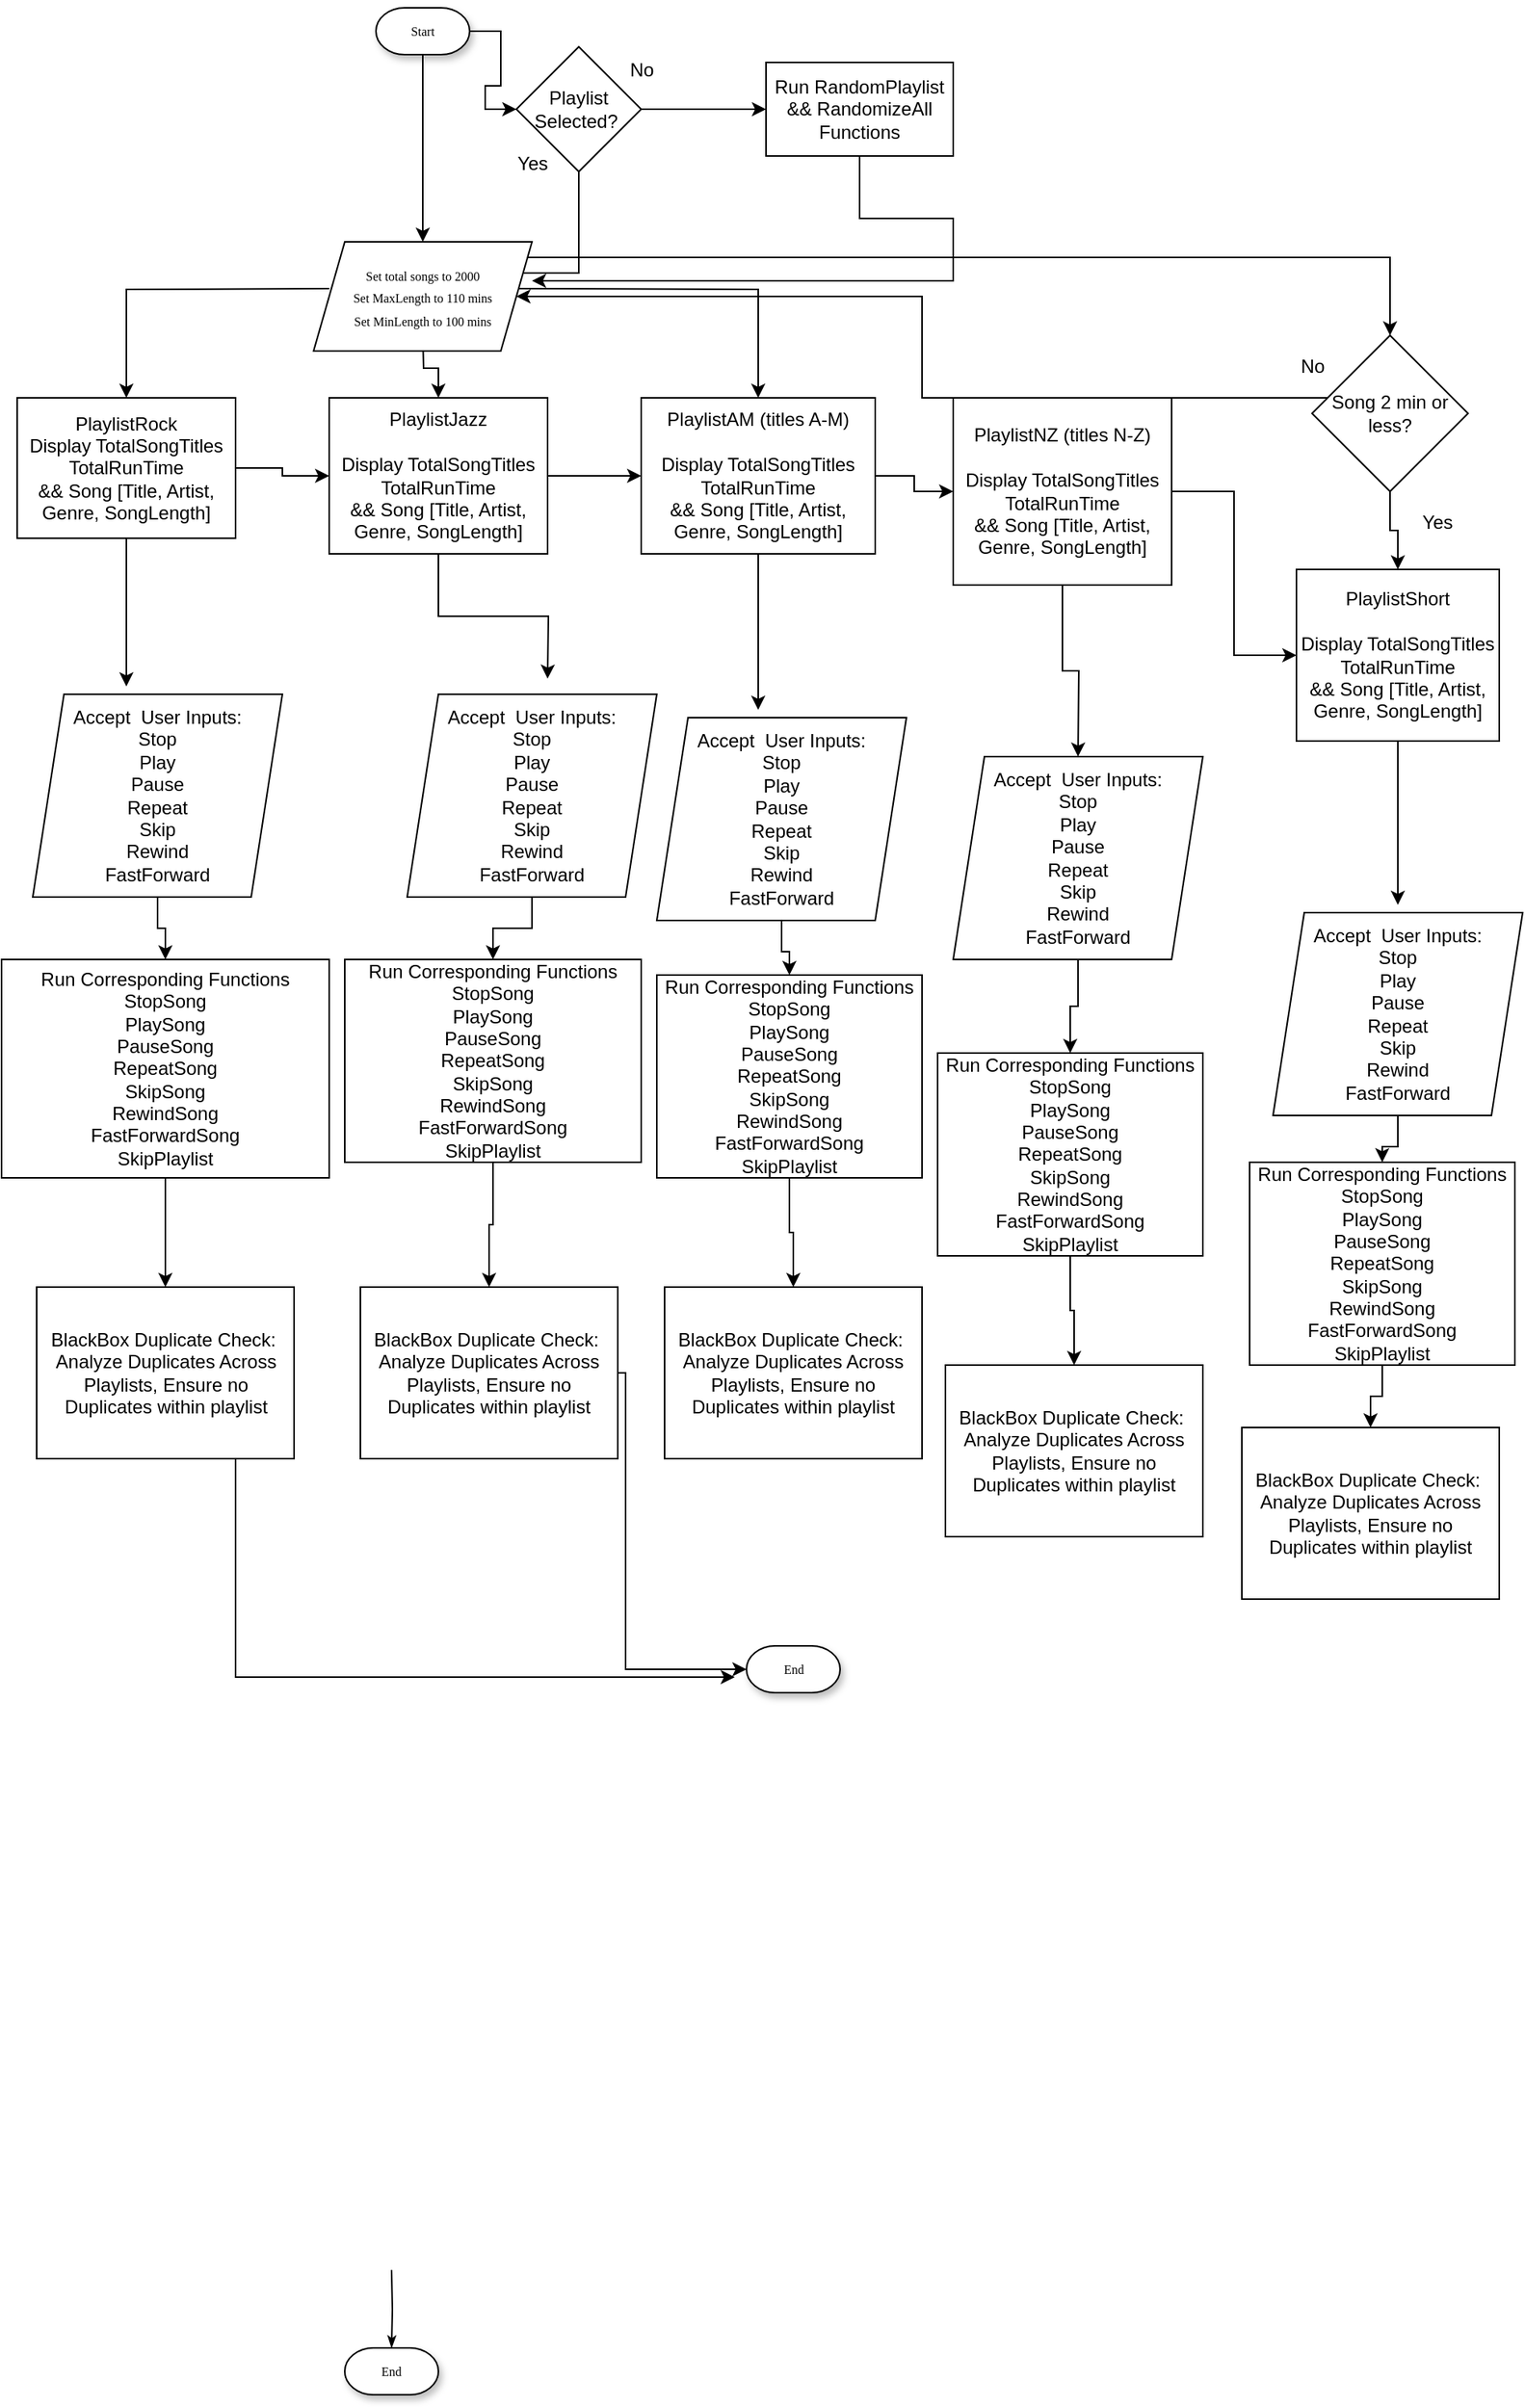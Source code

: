<mxfile version="17.4.4" type="github">
  <diagram name="Page-1" id="edf60f1a-56cd-e834-aa8a-f176f3a09ee4">
    <mxGraphModel dx="946" dy="1391" grid="1" gridSize="10" guides="1" tooltips="1" connect="1" arrows="1" fold="1" page="1" pageScale="1" pageWidth="1100" pageHeight="850" background="none" math="0" shadow="0">
      <root>
        <mxCell id="0" />
        <mxCell id="1" parent="0" />
        <mxCell id="60e70716793133e9-57" style="edgeStyle=orthogonalEdgeStyle;rounded=0;html=1;labelBackgroundColor=none;startSize=5;endArrow=classicThin;endFill=1;endSize=5;jettySize=auto;orthogonalLoop=1;strokeWidth=1;fontFamily=Verdana;fontSize=8" parent="1" target="60e70716793133e9-30" edge="1">
          <mxGeometry relative="1" as="geometry">
            <mxPoint x="340" y="1320" as="sourcePoint" />
          </mxGeometry>
        </mxCell>
        <mxCell id="60e70716793133e9-30" value="End" style="strokeWidth=1;html=1;shape=mxgraph.flowchart.terminator;whiteSpace=wrap;rounded=0;shadow=1;labelBackgroundColor=none;fontFamily=Verdana;fontSize=8;align=center;" parent="1" vertex="1">
          <mxGeometry x="310" y="1370" width="60" height="30" as="geometry" />
        </mxCell>
        <mxCell id="Ws-c2ICvYeb6l43eeokj-5" value="" style="edgeStyle=orthogonalEdgeStyle;rounded=0;orthogonalLoop=1;jettySize=auto;html=1;" edge="1" parent="1" source="Ws-c2ICvYeb6l43eeokj-2">
          <mxGeometry relative="1" as="geometry">
            <mxPoint x="360" y="20" as="targetPoint" />
          </mxGeometry>
        </mxCell>
        <mxCell id="Ws-c2ICvYeb6l43eeokj-25" value="" style="edgeStyle=orthogonalEdgeStyle;rounded=0;orthogonalLoop=1;jettySize=auto;html=1;" edge="1" parent="1" source="Ws-c2ICvYeb6l43eeokj-2" target="Ws-c2ICvYeb6l43eeokj-24">
          <mxGeometry relative="1" as="geometry" />
        </mxCell>
        <mxCell id="Ws-c2ICvYeb6l43eeokj-2" value="Start" style="strokeWidth=1;html=1;shape=mxgraph.flowchart.terminator;whiteSpace=wrap;rounded=0;shadow=1;labelBackgroundColor=none;fontFamily=Verdana;fontSize=8;align=center;" vertex="1" parent="1">
          <mxGeometry x="330" y="-130" width="60" height="30" as="geometry" />
        </mxCell>
        <mxCell id="Ws-c2ICvYeb6l43eeokj-17" value="" style="edgeStyle=orthogonalEdgeStyle;rounded=0;orthogonalLoop=1;jettySize=auto;html=1;" edge="1" parent="1" target="Ws-c2ICvYeb6l43eeokj-9">
          <mxGeometry relative="1" as="geometry">
            <mxPoint x="360" y="80" as="sourcePoint" />
          </mxGeometry>
        </mxCell>
        <mxCell id="Ws-c2ICvYeb6l43eeokj-19" value="" style="edgeStyle=orthogonalEdgeStyle;rounded=0;orthogonalLoop=1;jettySize=auto;html=1;entryX=0.5;entryY=0;entryDx=0;entryDy=0;" edge="1" parent="1" target="Ws-c2ICvYeb6l43eeokj-8">
          <mxGeometry relative="1" as="geometry">
            <mxPoint x="300" y="50" as="sourcePoint" />
            <mxPoint x="200" y="50" as="targetPoint" />
          </mxGeometry>
        </mxCell>
        <mxCell id="Ws-c2ICvYeb6l43eeokj-21" value="" style="edgeStyle=orthogonalEdgeStyle;rounded=0;orthogonalLoop=1;jettySize=auto;html=1;entryX=0.5;entryY=0;entryDx=0;entryDy=0;" edge="1" parent="1" target="Ws-c2ICvYeb6l43eeokj-11">
          <mxGeometry relative="1" as="geometry">
            <mxPoint x="420" y="50" as="sourcePoint" />
            <mxPoint x="520" y="50" as="targetPoint" />
          </mxGeometry>
        </mxCell>
        <mxCell id="Ws-c2ICvYeb6l43eeokj-10" value="" style="edgeStyle=orthogonalEdgeStyle;rounded=0;orthogonalLoop=1;jettySize=auto;html=1;" edge="1" parent="1" source="Ws-c2ICvYeb6l43eeokj-8" target="Ws-c2ICvYeb6l43eeokj-9">
          <mxGeometry relative="1" as="geometry" />
        </mxCell>
        <mxCell id="Ws-c2ICvYeb6l43eeokj-62" value="" style="edgeStyle=orthogonalEdgeStyle;rounded=0;orthogonalLoop=1;jettySize=auto;html=1;" edge="1" parent="1" source="Ws-c2ICvYeb6l43eeokj-8">
          <mxGeometry relative="1" as="geometry">
            <mxPoint x="170" y="305" as="targetPoint" />
          </mxGeometry>
        </mxCell>
        <mxCell id="Ws-c2ICvYeb6l43eeokj-8" value="PlaylistRock&lt;br&gt;Display TotalSongTitles&lt;br&gt;TotalRunTime&lt;br&gt;&amp;amp;&amp;amp; Song [Title, Artist, Genre, SongLength]" style="rounded=0;whiteSpace=wrap;html=1;" vertex="1" parent="1">
          <mxGeometry x="100" y="120" width="140" height="90" as="geometry" />
        </mxCell>
        <mxCell id="Ws-c2ICvYeb6l43eeokj-12" value="" style="edgeStyle=orthogonalEdgeStyle;rounded=0;orthogonalLoop=1;jettySize=auto;html=1;" edge="1" parent="1" source="Ws-c2ICvYeb6l43eeokj-9" target="Ws-c2ICvYeb6l43eeokj-11">
          <mxGeometry relative="1" as="geometry" />
        </mxCell>
        <mxCell id="Ws-c2ICvYeb6l43eeokj-53" value="" style="edgeStyle=orthogonalEdgeStyle;rounded=0;orthogonalLoop=1;jettySize=auto;html=1;" edge="1" parent="1" source="Ws-c2ICvYeb6l43eeokj-9">
          <mxGeometry relative="1" as="geometry">
            <mxPoint x="440" y="300" as="targetPoint" />
          </mxGeometry>
        </mxCell>
        <mxCell id="Ws-c2ICvYeb6l43eeokj-9" value="PlaylistJazz&lt;br&gt;&lt;br&gt;Display TotalSongTitles&lt;br&gt;TotalRunTime&lt;br&gt;&amp;amp;&amp;amp; Song [Title, Artist, Genre, SongLength]" style="rounded=0;whiteSpace=wrap;html=1;" vertex="1" parent="1">
          <mxGeometry x="300" y="120" width="140" height="100" as="geometry" />
        </mxCell>
        <mxCell id="Ws-c2ICvYeb6l43eeokj-14" value="" style="edgeStyle=orthogonalEdgeStyle;rounded=0;orthogonalLoop=1;jettySize=auto;html=1;" edge="1" parent="1" source="Ws-c2ICvYeb6l43eeokj-11" target="Ws-c2ICvYeb6l43eeokj-13">
          <mxGeometry relative="1" as="geometry" />
        </mxCell>
        <mxCell id="Ws-c2ICvYeb6l43eeokj-59" value="" style="edgeStyle=orthogonalEdgeStyle;rounded=0;orthogonalLoop=1;jettySize=auto;html=1;" edge="1" parent="1" source="Ws-c2ICvYeb6l43eeokj-11">
          <mxGeometry relative="1" as="geometry">
            <mxPoint x="575" y="320" as="targetPoint" />
          </mxGeometry>
        </mxCell>
        <mxCell id="Ws-c2ICvYeb6l43eeokj-11" value="PlaylistAM (titles A-M)&lt;br&gt;&lt;br&gt;Display TotalSongTitles&lt;br&gt;TotalRunTime&lt;br&gt;&amp;amp;&amp;amp; Song [Title, Artist, Genre, SongLength]" style="rounded=0;whiteSpace=wrap;html=1;" vertex="1" parent="1">
          <mxGeometry x="500" y="120" width="150" height="100" as="geometry" />
        </mxCell>
        <mxCell id="Ws-c2ICvYeb6l43eeokj-16" value="" style="edgeStyle=orthogonalEdgeStyle;rounded=0;orthogonalLoop=1;jettySize=auto;html=1;" edge="1" parent="1" source="Ws-c2ICvYeb6l43eeokj-13" target="Ws-c2ICvYeb6l43eeokj-15">
          <mxGeometry relative="1" as="geometry" />
        </mxCell>
        <mxCell id="Ws-c2ICvYeb6l43eeokj-65" value="" style="edgeStyle=orthogonalEdgeStyle;rounded=0;orthogonalLoop=1;jettySize=auto;html=1;" edge="1" parent="1" source="Ws-c2ICvYeb6l43eeokj-13">
          <mxGeometry relative="1" as="geometry">
            <mxPoint x="780" y="350" as="targetPoint" />
          </mxGeometry>
        </mxCell>
        <mxCell id="Ws-c2ICvYeb6l43eeokj-13" value="PlaylistNZ (titles N-Z)&lt;br&gt;&lt;br&gt;Display TotalSongTitles&lt;br&gt;TotalRunTime&lt;br&gt;&amp;amp;&amp;amp; Song [Title, Artist, Genre, SongLength]" style="rounded=0;whiteSpace=wrap;html=1;" vertex="1" parent="1">
          <mxGeometry x="700" y="120" width="140" height="120" as="geometry" />
        </mxCell>
        <mxCell id="Ws-c2ICvYeb6l43eeokj-67" value="" style="edgeStyle=orthogonalEdgeStyle;rounded=0;orthogonalLoop=1;jettySize=auto;html=1;" edge="1" parent="1" source="Ws-c2ICvYeb6l43eeokj-15">
          <mxGeometry relative="1" as="geometry">
            <mxPoint x="985" y="445" as="targetPoint" />
          </mxGeometry>
        </mxCell>
        <mxCell id="Ws-c2ICvYeb6l43eeokj-15" value="PlaylistShort&lt;br&gt;&lt;br&gt;Display TotalSongTitles&lt;br&gt;TotalRunTime&lt;br&gt;&amp;amp;&amp;amp; Song [Title, Artist, Genre, SongLength]" style="rounded=0;whiteSpace=wrap;html=1;" vertex="1" parent="1">
          <mxGeometry x="920" y="230" width="130" height="110" as="geometry" />
        </mxCell>
        <mxCell id="Ws-c2ICvYeb6l43eeokj-33" value="" style="edgeStyle=orthogonalEdgeStyle;rounded=0;orthogonalLoop=1;jettySize=auto;html=1;entryX=1;entryY=0;entryDx=0;entryDy=0;" edge="1" parent="1" source="Ws-c2ICvYeb6l43eeokj-24">
          <mxGeometry relative="1" as="geometry">
            <mxPoint x="420" y="20" as="targetPoint" />
            <Array as="points">
              <mxPoint x="460" y="40" />
              <mxPoint x="420" y="40" />
            </Array>
          </mxGeometry>
        </mxCell>
        <mxCell id="Ws-c2ICvYeb6l43eeokj-36" value="" style="edgeStyle=orthogonalEdgeStyle;rounded=0;orthogonalLoop=1;jettySize=auto;html=1;" edge="1" parent="1" source="Ws-c2ICvYeb6l43eeokj-24">
          <mxGeometry relative="1" as="geometry">
            <mxPoint x="580" y="-65" as="targetPoint" />
          </mxGeometry>
        </mxCell>
        <mxCell id="Ws-c2ICvYeb6l43eeokj-24" value="Playlist Selected?&amp;nbsp;" style="rhombus;whiteSpace=wrap;html=1;" vertex="1" parent="1">
          <mxGeometry x="420" y="-105" width="80" height="80" as="geometry" />
        </mxCell>
        <mxCell id="Ws-c2ICvYeb6l43eeokj-26" value="No" style="text;html=1;align=center;verticalAlign=middle;resizable=0;points=[];autosize=1;strokeColor=none;fillColor=none;" vertex="1" parent="1">
          <mxGeometry x="485" y="-100" width="30" height="20" as="geometry" />
        </mxCell>
        <mxCell id="Ws-c2ICvYeb6l43eeokj-27" value="Yes" style="text;html=1;align=center;verticalAlign=middle;resizable=0;points=[];autosize=1;strokeColor=none;fillColor=none;" vertex="1" parent="1">
          <mxGeometry x="410" y="-40" width="40" height="20" as="geometry" />
        </mxCell>
        <mxCell id="Ws-c2ICvYeb6l43eeokj-41" value="" style="edgeStyle=orthogonalEdgeStyle;rounded=0;orthogonalLoop=1;jettySize=auto;html=1;" edge="1" parent="1" source="Ws-c2ICvYeb6l43eeokj-34">
          <mxGeometry relative="1" as="geometry">
            <mxPoint x="980" y="80" as="targetPoint" />
            <Array as="points">
              <mxPoint x="980" y="30" />
            </Array>
          </mxGeometry>
        </mxCell>
        <mxCell id="Ws-c2ICvYeb6l43eeokj-34" value="&lt;span style=&quot;font-family: &amp;#34;verdana&amp;#34; ; font-size: 8px&quot;&gt;Set total songs to 2000&lt;/span&gt;&lt;br style=&quot;font-family: &amp;#34;verdana&amp;#34; ; font-size: 8px&quot;&gt;&lt;span style=&quot;font-family: &amp;#34;verdana&amp;#34; ; font-size: 8px&quot;&gt;Set MaxLength to 110 mins&lt;/span&gt;&lt;br style=&quot;font-family: &amp;#34;verdana&amp;#34; ; font-size: 8px&quot;&gt;&lt;span style=&quot;font-family: &amp;#34;verdana&amp;#34; ; font-size: 8px&quot;&gt;Set MinLength to 100 mins&lt;/span&gt;" style="shape=parallelogram;perimeter=parallelogramPerimeter;whiteSpace=wrap;html=1;fixedSize=1;" vertex="1" parent="1">
          <mxGeometry x="290" y="20" width="140" height="70" as="geometry" />
        </mxCell>
        <mxCell id="Ws-c2ICvYeb6l43eeokj-39" value="" style="edgeStyle=orthogonalEdgeStyle;rounded=0;orthogonalLoop=1;jettySize=auto;html=1;" edge="1" parent="1" source="Ws-c2ICvYeb6l43eeokj-37">
          <mxGeometry relative="1" as="geometry">
            <mxPoint x="430" y="45" as="targetPoint" />
            <Array as="points">
              <mxPoint x="640" y="5" />
              <mxPoint x="700" y="5" />
              <mxPoint x="700" y="45" />
            </Array>
          </mxGeometry>
        </mxCell>
        <mxCell id="Ws-c2ICvYeb6l43eeokj-37" value="Run RandomPlaylist&lt;br&gt;&amp;amp;&amp;amp; RandomizeAll&lt;br&gt;Functions" style="rounded=0;whiteSpace=wrap;html=1;" vertex="1" parent="1">
          <mxGeometry x="580" y="-95" width="120" height="60" as="geometry" />
        </mxCell>
        <mxCell id="Ws-c2ICvYeb6l43eeokj-44" value="" style="edgeStyle=orthogonalEdgeStyle;rounded=0;orthogonalLoop=1;jettySize=auto;html=1;" edge="1" parent="1" source="Ws-c2ICvYeb6l43eeokj-42" target="Ws-c2ICvYeb6l43eeokj-15">
          <mxGeometry relative="1" as="geometry" />
        </mxCell>
        <mxCell id="Ws-c2ICvYeb6l43eeokj-49" value="" style="edgeStyle=orthogonalEdgeStyle;rounded=0;orthogonalLoop=1;jettySize=auto;html=1;" edge="1" parent="1" source="Ws-c2ICvYeb6l43eeokj-42" target="Ws-c2ICvYeb6l43eeokj-34">
          <mxGeometry relative="1" as="geometry">
            <mxPoint x="660" y="80" as="targetPoint" />
            <Array as="points">
              <mxPoint x="680" y="120" />
              <mxPoint x="680" y="55" />
            </Array>
          </mxGeometry>
        </mxCell>
        <mxCell id="Ws-c2ICvYeb6l43eeokj-42" value="Song 2 min or less?" style="rhombus;whiteSpace=wrap;html=1;" vertex="1" parent="1">
          <mxGeometry x="930" y="80" width="100" height="100" as="geometry" />
        </mxCell>
        <mxCell id="Ws-c2ICvYeb6l43eeokj-43" value="Yes" style="text;html=1;align=center;verticalAlign=middle;resizable=0;points=[];autosize=1;strokeColor=none;fillColor=none;" vertex="1" parent="1">
          <mxGeometry x="990" y="190" width="40" height="20" as="geometry" />
        </mxCell>
        <mxCell id="Ws-c2ICvYeb6l43eeokj-45" value="No" style="text;html=1;align=center;verticalAlign=middle;resizable=0;points=[];autosize=1;strokeColor=none;fillColor=none;" vertex="1" parent="1">
          <mxGeometry x="915" y="90" width="30" height="20" as="geometry" />
        </mxCell>
        <mxCell id="Ws-c2ICvYeb6l43eeokj-83" value="" style="edgeStyle=orthogonalEdgeStyle;rounded=0;orthogonalLoop=1;jettySize=auto;html=1;" edge="1" parent="1" source="Ws-c2ICvYeb6l43eeokj-63" target="Ws-c2ICvYeb6l43eeokj-74">
          <mxGeometry relative="1" as="geometry" />
        </mxCell>
        <mxCell id="Ws-c2ICvYeb6l43eeokj-63" value="Accept &amp;nbsp;User Inputs:&lt;br&gt;Stop&lt;br&gt;Play&lt;br&gt;Pause&lt;br&gt;Repeat&lt;br&gt;Skip&lt;br&gt;Rewind&lt;br&gt;FastForward" style="shape=parallelogram;perimeter=parallelogramPerimeter;whiteSpace=wrap;html=1;fixedSize=1;" vertex="1" parent="1">
          <mxGeometry x="110" y="310" width="160" height="130" as="geometry" />
        </mxCell>
        <mxCell id="Ws-c2ICvYeb6l43eeokj-82" value="" style="edgeStyle=orthogonalEdgeStyle;rounded=0;orthogonalLoop=1;jettySize=auto;html=1;" edge="1" parent="1" source="Ws-c2ICvYeb6l43eeokj-70" target="Ws-c2ICvYeb6l43eeokj-75">
          <mxGeometry relative="1" as="geometry" />
        </mxCell>
        <mxCell id="Ws-c2ICvYeb6l43eeokj-70" value="Accept &amp;nbsp;User Inputs:&lt;br&gt;Stop&lt;br&gt;Play&lt;br&gt;Pause&lt;br&gt;Repeat&lt;br&gt;Skip&lt;br&gt;Rewind&lt;br&gt;FastForward" style="shape=parallelogram;perimeter=parallelogramPerimeter;whiteSpace=wrap;html=1;fixedSize=1;" vertex="1" parent="1">
          <mxGeometry x="350" y="310" width="160" height="130" as="geometry" />
        </mxCell>
        <mxCell id="Ws-c2ICvYeb6l43eeokj-81" value="" style="edgeStyle=orthogonalEdgeStyle;rounded=0;orthogonalLoop=1;jettySize=auto;html=1;" edge="1" parent="1" source="Ws-c2ICvYeb6l43eeokj-71" target="Ws-c2ICvYeb6l43eeokj-76">
          <mxGeometry relative="1" as="geometry" />
        </mxCell>
        <mxCell id="Ws-c2ICvYeb6l43eeokj-71" value="Accept &amp;nbsp;User Inputs:&lt;br&gt;Stop&lt;br&gt;Play&lt;br&gt;Pause&lt;br&gt;Repeat&lt;br&gt;Skip&lt;br&gt;Rewind&lt;br&gt;FastForward" style="shape=parallelogram;perimeter=parallelogramPerimeter;whiteSpace=wrap;html=1;fixedSize=1;" vertex="1" parent="1">
          <mxGeometry x="510" y="325" width="160" height="130" as="geometry" />
        </mxCell>
        <mxCell id="Ws-c2ICvYeb6l43eeokj-80" value="" style="edgeStyle=orthogonalEdgeStyle;rounded=0;orthogonalLoop=1;jettySize=auto;html=1;" edge="1" parent="1" source="Ws-c2ICvYeb6l43eeokj-72" target="Ws-c2ICvYeb6l43eeokj-77">
          <mxGeometry relative="1" as="geometry" />
        </mxCell>
        <mxCell id="Ws-c2ICvYeb6l43eeokj-72" value="Accept &amp;nbsp;User Inputs:&lt;br&gt;Stop&lt;br&gt;Play&lt;br&gt;Pause&lt;br&gt;Repeat&lt;br&gt;Skip&lt;br&gt;Rewind&lt;br&gt;FastForward" style="shape=parallelogram;perimeter=parallelogramPerimeter;whiteSpace=wrap;html=1;fixedSize=1;" vertex="1" parent="1">
          <mxGeometry x="700" y="350" width="160" height="130" as="geometry" />
        </mxCell>
        <mxCell id="Ws-c2ICvYeb6l43eeokj-79" value="" style="edgeStyle=orthogonalEdgeStyle;rounded=0;orthogonalLoop=1;jettySize=auto;html=1;" edge="1" parent="1" source="Ws-c2ICvYeb6l43eeokj-73" target="Ws-c2ICvYeb6l43eeokj-78">
          <mxGeometry relative="1" as="geometry" />
        </mxCell>
        <mxCell id="Ws-c2ICvYeb6l43eeokj-73" value="Accept &amp;nbsp;User Inputs:&lt;br&gt;Stop&lt;br&gt;Play&lt;br&gt;Pause&lt;br&gt;Repeat&lt;br&gt;Skip&lt;br&gt;Rewind&lt;br&gt;FastForward" style="shape=parallelogram;perimeter=parallelogramPerimeter;whiteSpace=wrap;html=1;fixedSize=1;" vertex="1" parent="1">
          <mxGeometry x="905" y="450" width="160" height="130" as="geometry" />
        </mxCell>
        <mxCell id="Ws-c2ICvYeb6l43eeokj-89" value="" style="edgeStyle=orthogonalEdgeStyle;rounded=0;orthogonalLoop=1;jettySize=auto;html=1;" edge="1" parent="1" source="Ws-c2ICvYeb6l43eeokj-74" target="Ws-c2ICvYeb6l43eeokj-84">
          <mxGeometry relative="1" as="geometry" />
        </mxCell>
        <mxCell id="Ws-c2ICvYeb6l43eeokj-74" value="Run Corresponding Functions&lt;br&gt;StopSong&lt;br&gt;PlaySong&lt;br&gt;PauseSong&lt;br&gt;RepeatSong&lt;br&gt;SkipSong&lt;br&gt;RewindSong&lt;br&gt;FastForwardSong&lt;br&gt;SkipPlaylist" style="rounded=0;whiteSpace=wrap;html=1;" vertex="1" parent="1">
          <mxGeometry x="90" y="480" width="210" height="140" as="geometry" />
        </mxCell>
        <mxCell id="Ws-c2ICvYeb6l43eeokj-90" value="" style="edgeStyle=orthogonalEdgeStyle;rounded=0;orthogonalLoop=1;jettySize=auto;html=1;" edge="1" parent="1" source="Ws-c2ICvYeb6l43eeokj-75" target="Ws-c2ICvYeb6l43eeokj-85">
          <mxGeometry relative="1" as="geometry" />
        </mxCell>
        <mxCell id="Ws-c2ICvYeb6l43eeokj-75" value="Run Corresponding Functions&lt;br&gt;StopSong&lt;br&gt;PlaySong&lt;br&gt;PauseSong&lt;br&gt;RepeatSong&lt;br&gt;SkipSong&lt;br&gt;RewindSong&lt;br&gt;FastForwardSong&lt;br&gt;SkipPlaylist" style="rounded=0;whiteSpace=wrap;html=1;" vertex="1" parent="1">
          <mxGeometry x="310" y="480" width="190" height="130" as="geometry" />
        </mxCell>
        <mxCell id="Ws-c2ICvYeb6l43eeokj-91" value="" style="edgeStyle=orthogonalEdgeStyle;rounded=0;orthogonalLoop=1;jettySize=auto;html=1;" edge="1" parent="1" source="Ws-c2ICvYeb6l43eeokj-76" target="Ws-c2ICvYeb6l43eeokj-86">
          <mxGeometry relative="1" as="geometry" />
        </mxCell>
        <mxCell id="Ws-c2ICvYeb6l43eeokj-76" value="Run Corresponding Functions&lt;br&gt;StopSong&lt;br&gt;PlaySong&lt;br&gt;PauseSong&lt;br&gt;RepeatSong&lt;br&gt;SkipSong&lt;br&gt;RewindSong&lt;br&gt;FastForwardSong&lt;br&gt;SkipPlaylist" style="rounded=0;whiteSpace=wrap;html=1;" vertex="1" parent="1">
          <mxGeometry x="510" y="490" width="170" height="130" as="geometry" />
        </mxCell>
        <mxCell id="Ws-c2ICvYeb6l43eeokj-92" value="" style="edgeStyle=orthogonalEdgeStyle;rounded=0;orthogonalLoop=1;jettySize=auto;html=1;" edge="1" parent="1" source="Ws-c2ICvYeb6l43eeokj-77" target="Ws-c2ICvYeb6l43eeokj-87">
          <mxGeometry relative="1" as="geometry" />
        </mxCell>
        <mxCell id="Ws-c2ICvYeb6l43eeokj-77" value="Run Corresponding Functions&lt;br&gt;StopSong&lt;br&gt;PlaySong&lt;br&gt;PauseSong&lt;br&gt;RepeatSong&lt;br&gt;SkipSong&lt;br&gt;RewindSong&lt;br&gt;FastForwardSong&lt;br&gt;SkipPlaylist" style="rounded=0;whiteSpace=wrap;html=1;" vertex="1" parent="1">
          <mxGeometry x="690" y="540" width="170" height="130" as="geometry" />
        </mxCell>
        <mxCell id="Ws-c2ICvYeb6l43eeokj-93" value="" style="edgeStyle=orthogonalEdgeStyle;rounded=0;orthogonalLoop=1;jettySize=auto;html=1;" edge="1" parent="1" source="Ws-c2ICvYeb6l43eeokj-78" target="Ws-c2ICvYeb6l43eeokj-88">
          <mxGeometry relative="1" as="geometry" />
        </mxCell>
        <mxCell id="Ws-c2ICvYeb6l43eeokj-78" value="Run Corresponding Functions&lt;br&gt;StopSong&lt;br&gt;PlaySong&lt;br&gt;PauseSong&lt;br&gt;RepeatSong&lt;br&gt;SkipSong&lt;br&gt;RewindSong&lt;br&gt;FastForwardSong&lt;br&gt;SkipPlaylist" style="rounded=0;whiteSpace=wrap;html=1;" vertex="1" parent="1">
          <mxGeometry x="890" y="610" width="170" height="130" as="geometry" />
        </mxCell>
        <mxCell id="Ws-c2ICvYeb6l43eeokj-96" value="" style="edgeStyle=orthogonalEdgeStyle;rounded=0;orthogonalLoop=1;jettySize=auto;html=1;" edge="1" parent="1" source="Ws-c2ICvYeb6l43eeokj-84">
          <mxGeometry relative="1" as="geometry">
            <mxPoint x="560" y="940" as="targetPoint" />
            <Array as="points">
              <mxPoint x="240" y="940" />
            </Array>
          </mxGeometry>
        </mxCell>
        <mxCell id="Ws-c2ICvYeb6l43eeokj-84" value="BlackBox Duplicate Check:&amp;nbsp;&lt;br&gt;Analyze Duplicates Across Playlists, Ensure no Duplicates within playlist&lt;br&gt;" style="rounded=0;whiteSpace=wrap;html=1;" vertex="1" parent="1">
          <mxGeometry x="112.5" y="690" width="165" height="110" as="geometry" />
        </mxCell>
        <mxCell id="Ws-c2ICvYeb6l43eeokj-98" value="" style="edgeStyle=orthogonalEdgeStyle;rounded=0;orthogonalLoop=1;jettySize=auto;html=1;entryX=0;entryY=0.5;entryDx=0;entryDy=0;entryPerimeter=0;" edge="1" parent="1" source="Ws-c2ICvYeb6l43eeokj-85" target="Ws-c2ICvYeb6l43eeokj-94">
          <mxGeometry relative="1" as="geometry">
            <mxPoint x="402.5" y="905" as="targetPoint" />
            <Array as="points">
              <mxPoint x="490" y="745" />
              <mxPoint x="490" y="935" />
            </Array>
          </mxGeometry>
        </mxCell>
        <mxCell id="Ws-c2ICvYeb6l43eeokj-85" value="BlackBox Duplicate Check:&amp;nbsp;&lt;br&gt;Analyze Duplicates Across Playlists, Ensure no Duplicates within playlist&lt;br&gt;" style="rounded=0;whiteSpace=wrap;html=1;" vertex="1" parent="1">
          <mxGeometry x="320" y="690" width="165" height="110" as="geometry" />
        </mxCell>
        <mxCell id="Ws-c2ICvYeb6l43eeokj-86" value="BlackBox Duplicate Check:&amp;nbsp;&lt;br&gt;Analyze Duplicates Across Playlists, Ensure no Duplicates within playlist&lt;br&gt;" style="rounded=0;whiteSpace=wrap;html=1;" vertex="1" parent="1">
          <mxGeometry x="515" y="690" width="165" height="110" as="geometry" />
        </mxCell>
        <mxCell id="Ws-c2ICvYeb6l43eeokj-87" value="BlackBox Duplicate Check:&amp;nbsp;&lt;br&gt;Analyze Duplicates Across Playlists, Ensure no Duplicates within playlist&lt;br&gt;" style="rounded=0;whiteSpace=wrap;html=1;" vertex="1" parent="1">
          <mxGeometry x="695" y="740" width="165" height="110" as="geometry" />
        </mxCell>
        <mxCell id="Ws-c2ICvYeb6l43eeokj-88" value="BlackBox Duplicate Check:&amp;nbsp;&lt;br&gt;Analyze Duplicates Across Playlists, Ensure no Duplicates within playlist&lt;br&gt;" style="rounded=0;whiteSpace=wrap;html=1;" vertex="1" parent="1">
          <mxGeometry x="885" y="780" width="165" height="110" as="geometry" />
        </mxCell>
        <mxCell id="Ws-c2ICvYeb6l43eeokj-94" value="End" style="strokeWidth=1;html=1;shape=mxgraph.flowchart.terminator;whiteSpace=wrap;rounded=0;shadow=1;labelBackgroundColor=none;fontFamily=Verdana;fontSize=8;align=center;" vertex="1" parent="1">
          <mxGeometry x="567.5" y="920" width="60" height="30" as="geometry" />
        </mxCell>
      </root>
    </mxGraphModel>
  </diagram>
</mxfile>
